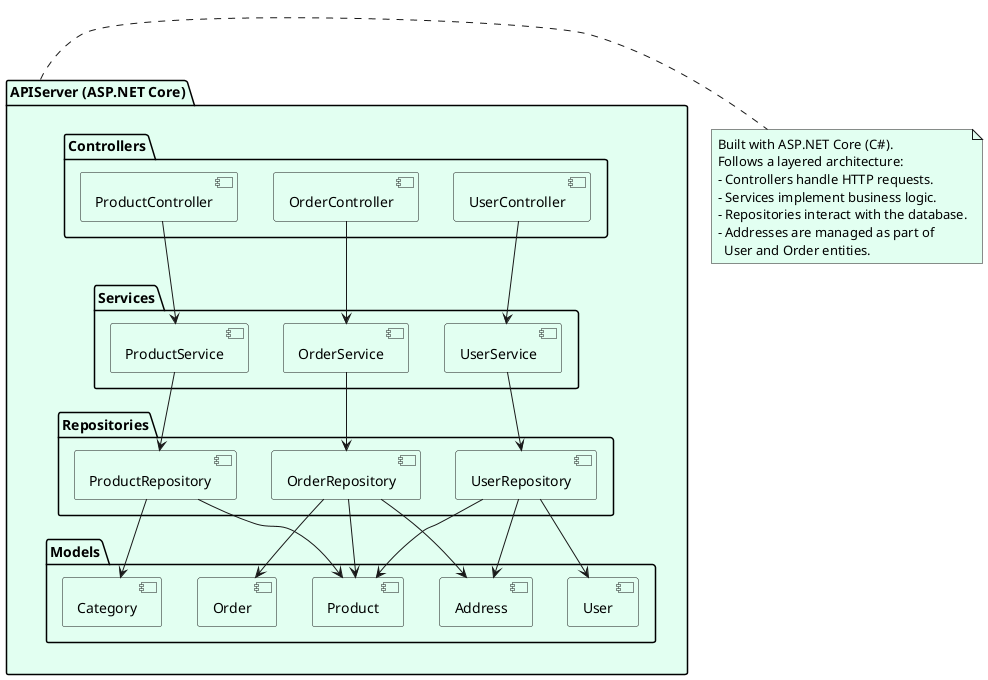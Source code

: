 @startuml
<style>
componentDiagram {
  BackGroundColor #e2fff1
}
document {
  BackGroundColor white
}
</style>

package "APIServer (ASP.NET Core)" {
    package "Controllers" {
        [UserController]
        [ProductController]
        [OrderController]
    }

    package "Services" {
        [UserService]
        [ProductService]
        [OrderService]
    }

    package "Repositories" {
        [UserRepository]
        [ProductRepository]
        [OrderRepository]
    }

    package "Models" {
        [User]
        [Product]
        [Order]
        [Category]
        [Address]
    }

}

' Relationships
[UserController] --> [UserService]
[ProductController] --> [ProductService]
[OrderController] --> [OrderService]

[UserService] --> [UserRepository]
[ProductService] --> [ProductRepository]
[OrderService] --> [OrderRepository]


[ProductRepository] --> [Product]
[ProductRepository] --> [Category]
[UserRepository] --> [User]
[UserRepository] --> [Address]
[UserRepository] --> [Product]
[OrderRepository] --> [Order]
[OrderRepository] --> [Address]
[OrderRepository] --> [Product]

note right of [APIServer (ASP.NET Core)]
  Built with ASP.NET Core (C#).
  Follows a layered architecture:
  - Controllers handle HTTP requests.
  - Services implement business logic.
  - Repositories interact with the database.
  - Addresses are managed as part of
    User and Order entities.
end note

@enduml
